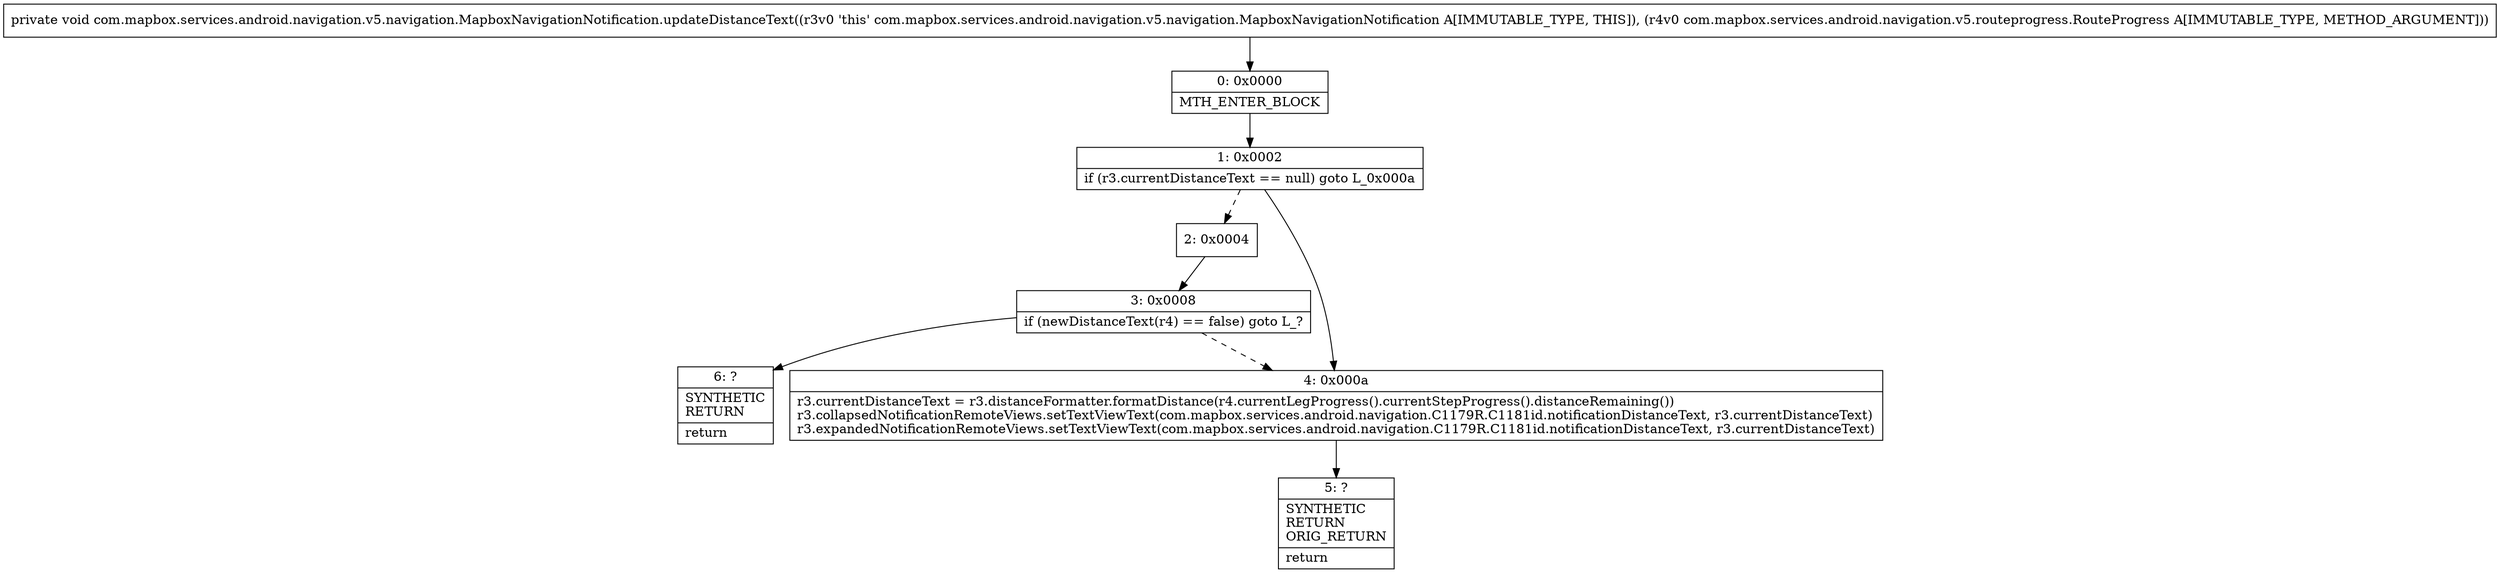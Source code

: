 digraph "CFG forcom.mapbox.services.android.navigation.v5.navigation.MapboxNavigationNotification.updateDistanceText(Lcom\/mapbox\/services\/android\/navigation\/v5\/routeprogress\/RouteProgress;)V" {
Node_0 [shape=record,label="{0\:\ 0x0000|MTH_ENTER_BLOCK\l}"];
Node_1 [shape=record,label="{1\:\ 0x0002|if (r3.currentDistanceText == null) goto L_0x000a\l}"];
Node_2 [shape=record,label="{2\:\ 0x0004}"];
Node_3 [shape=record,label="{3\:\ 0x0008|if (newDistanceText(r4) == false) goto L_?\l}"];
Node_4 [shape=record,label="{4\:\ 0x000a|r3.currentDistanceText = r3.distanceFormatter.formatDistance(r4.currentLegProgress().currentStepProgress().distanceRemaining())\lr3.collapsedNotificationRemoteViews.setTextViewText(com.mapbox.services.android.navigation.C1179R.C1181id.notificationDistanceText, r3.currentDistanceText)\lr3.expandedNotificationRemoteViews.setTextViewText(com.mapbox.services.android.navigation.C1179R.C1181id.notificationDistanceText, r3.currentDistanceText)\l}"];
Node_5 [shape=record,label="{5\:\ ?|SYNTHETIC\lRETURN\lORIG_RETURN\l|return\l}"];
Node_6 [shape=record,label="{6\:\ ?|SYNTHETIC\lRETURN\l|return\l}"];
MethodNode[shape=record,label="{private void com.mapbox.services.android.navigation.v5.navigation.MapboxNavigationNotification.updateDistanceText((r3v0 'this' com.mapbox.services.android.navigation.v5.navigation.MapboxNavigationNotification A[IMMUTABLE_TYPE, THIS]), (r4v0 com.mapbox.services.android.navigation.v5.routeprogress.RouteProgress A[IMMUTABLE_TYPE, METHOD_ARGUMENT])) }"];
MethodNode -> Node_0;
Node_0 -> Node_1;
Node_1 -> Node_2[style=dashed];
Node_1 -> Node_4;
Node_2 -> Node_3;
Node_3 -> Node_4[style=dashed];
Node_3 -> Node_6;
Node_4 -> Node_5;
}

